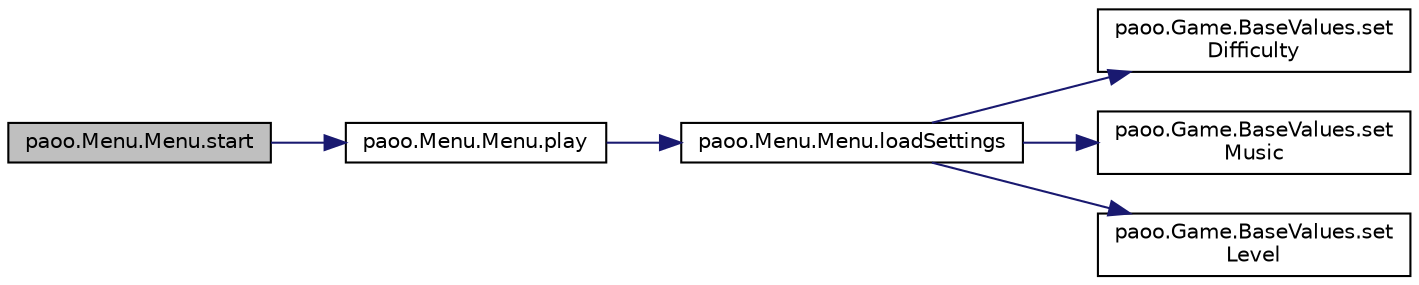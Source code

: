 digraph "paoo.Menu.Menu.start"
{
 // LATEX_PDF_SIZE
  edge [fontname="Helvetica",fontsize="10",labelfontname="Helvetica",labelfontsize="10"];
  node [fontname="Helvetica",fontsize="10",shape=record];
  rankdir="LR";
  Node93 [label="paoo.Menu.Menu.start",height=0.2,width=0.4,color="black", fillcolor="grey75", style="filled", fontcolor="black",tooltip=" "];
  Node93 -> Node94 [color="midnightblue",fontsize="10",style="solid",fontname="Helvetica"];
  Node94 [label="paoo.Menu.Menu.play",height=0.2,width=0.4,color="black", fillcolor="white", style="filled",URL="$classpaoo_1_1_menu_1_1_menu.html#aeb6108bfbf42e81c0b125444723ba059",tooltip=" "];
  Node94 -> Node95 [color="midnightblue",fontsize="10",style="solid",fontname="Helvetica"];
  Node95 [label="paoo.Menu.Menu.loadSettings",height=0.2,width=0.4,color="black", fillcolor="white", style="filled",URL="$classpaoo_1_1_menu_1_1_menu.html#ad21722ef009d8e17b0f6c93852a5d100",tooltip=" "];
  Node95 -> Node96 [color="midnightblue",fontsize="10",style="solid",fontname="Helvetica"];
  Node96 [label="paoo.Game.BaseValues.set\lDifficulty",height=0.2,width=0.4,color="black", fillcolor="white", style="filled",URL="$classpaoo_1_1_game_1_1_base_values.html#a38e3eef7dd9da249d9f444ca78b2c864",tooltip=" "];
  Node95 -> Node97 [color="midnightblue",fontsize="10",style="solid",fontname="Helvetica"];
  Node97 [label="paoo.Game.BaseValues.set\lMusic",height=0.2,width=0.4,color="black", fillcolor="white", style="filled",URL="$classpaoo_1_1_game_1_1_base_values.html#a99f6a5f192eadd6fb3ae55e63bc5d24e",tooltip=" "];
  Node95 -> Node98 [color="midnightblue",fontsize="10",style="solid",fontname="Helvetica"];
  Node98 [label="paoo.Game.BaseValues.set\lLevel",height=0.2,width=0.4,color="black", fillcolor="white", style="filled",URL="$classpaoo_1_1_game_1_1_base_values.html#abc4edc9cb65266af9d297b35b4f8ecfa",tooltip=" "];
}
